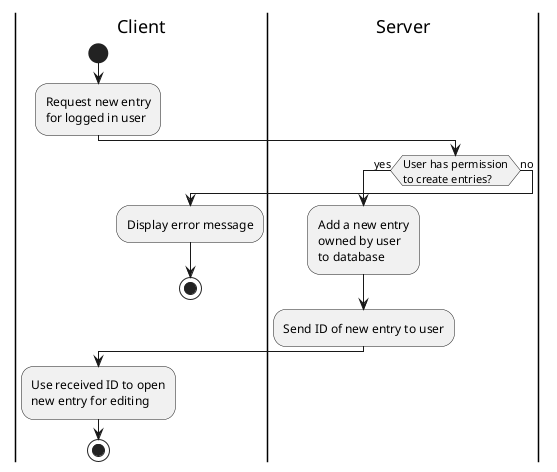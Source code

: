@startuml scenario_createentry
|Client|
start
:Request new entry\nfor logged in user;
|Server|
if (User has permission\nto create entries?) then (yes)
    :Add a new entry\nowned by user\nto database;
    :Send ID of new entry to user;
else (no)
    |Client|
    :Display error message;
    stop
endif
|Client|
:Use received ID to open\nnew entry for editing;
stop
@enduml